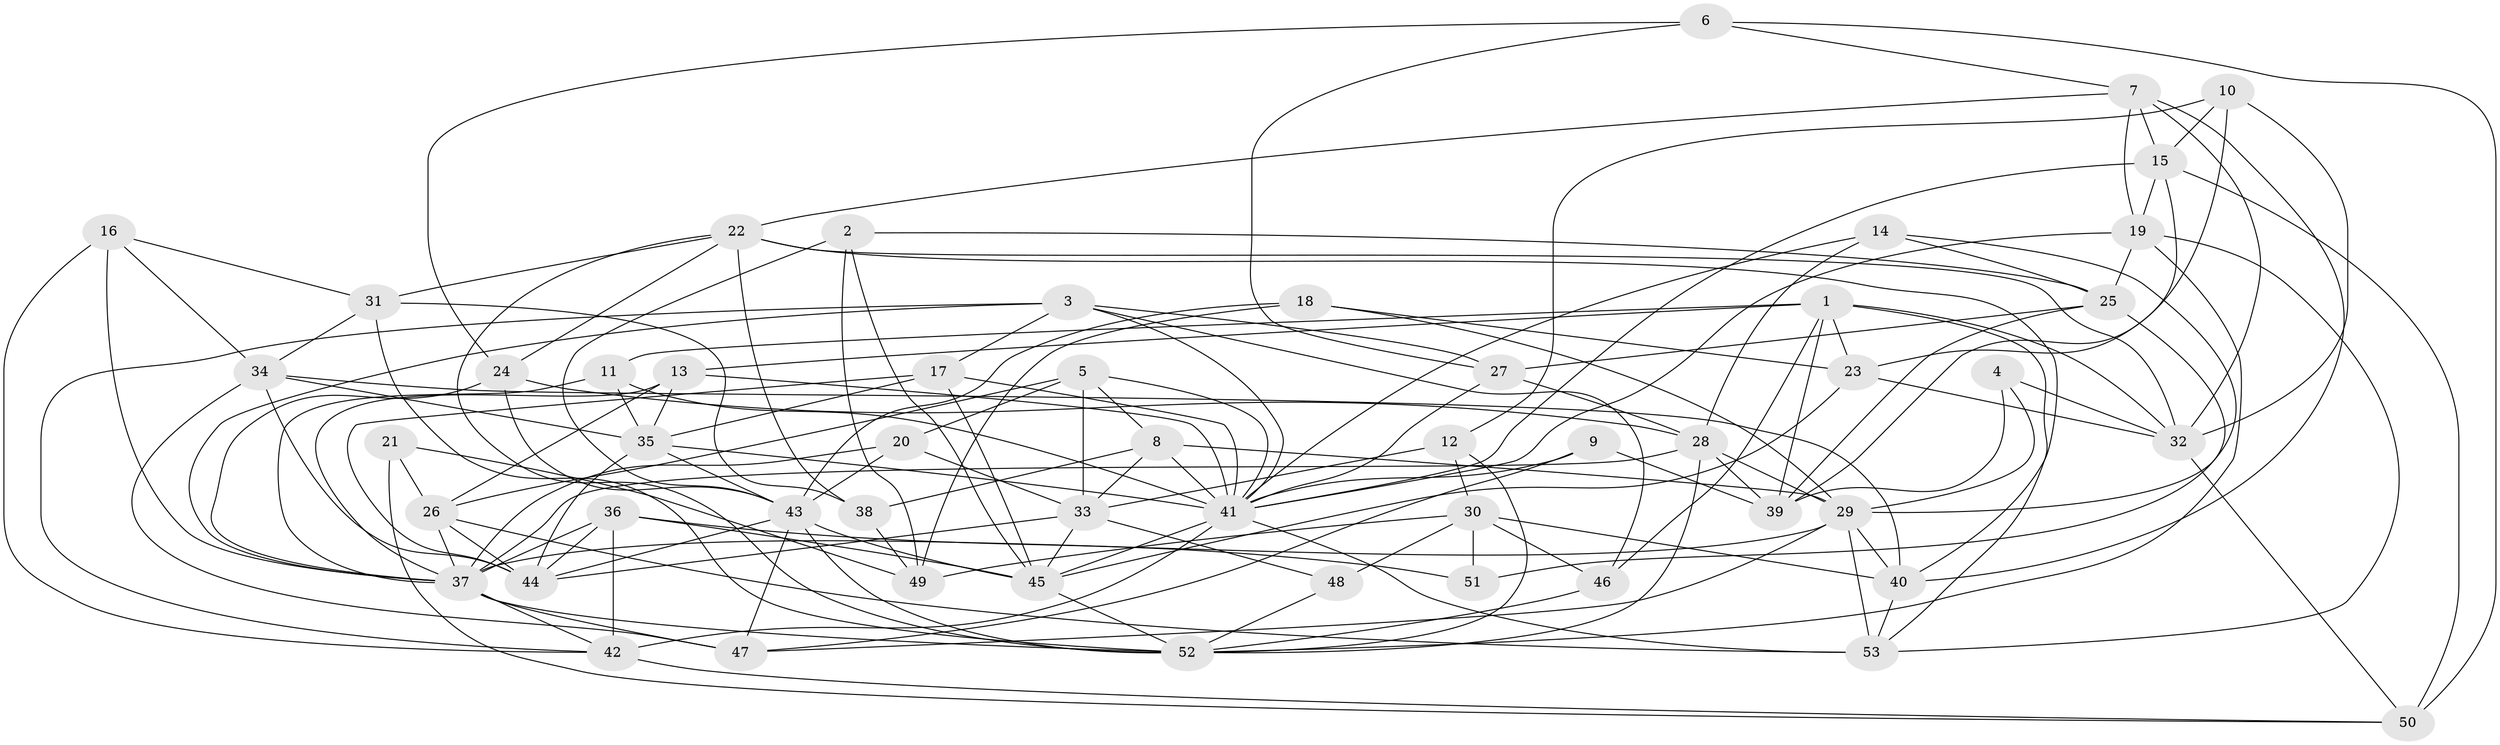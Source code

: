// original degree distribution, {4: 0.3523809523809524, 6: 0.08571428571428572, 3: 0.22857142857142856, 5: 0.1523809523809524, 7: 0.02857142857142857, 2: 0.13333333333333333, 8: 0.009523809523809525, 9: 0.009523809523809525}
// Generated by graph-tools (version 1.1) at 2025/50/03/09/25 03:50:09]
// undirected, 53 vertices, 152 edges
graph export_dot {
graph [start="1"]
  node [color=gray90,style=filled];
  1;
  2;
  3;
  4;
  5;
  6;
  7;
  8;
  9;
  10;
  11;
  12;
  13;
  14;
  15;
  16;
  17;
  18;
  19;
  20;
  21;
  22;
  23;
  24;
  25;
  26;
  27;
  28;
  29;
  30;
  31;
  32;
  33;
  34;
  35;
  36;
  37;
  38;
  39;
  40;
  41;
  42;
  43;
  44;
  45;
  46;
  47;
  48;
  49;
  50;
  51;
  52;
  53;
  1 -- 11 [weight=1.0];
  1 -- 13 [weight=1.0];
  1 -- 23 [weight=1.0];
  1 -- 32 [weight=2.0];
  1 -- 39 [weight=1.0];
  1 -- 46 [weight=1.0];
  1 -- 53 [weight=1.0];
  2 -- 25 [weight=1.0];
  2 -- 43 [weight=1.0];
  2 -- 45 [weight=1.0];
  2 -- 49 [weight=1.0];
  3 -- 17 [weight=1.0];
  3 -- 27 [weight=1.0];
  3 -- 37 [weight=1.0];
  3 -- 41 [weight=1.0];
  3 -- 42 [weight=1.0];
  3 -- 46 [weight=1.0];
  4 -- 29 [weight=1.0];
  4 -- 32 [weight=1.0];
  4 -- 39 [weight=1.0];
  5 -- 8 [weight=1.0];
  5 -- 20 [weight=1.0];
  5 -- 26 [weight=1.0];
  5 -- 33 [weight=1.0];
  5 -- 41 [weight=1.0];
  6 -- 7 [weight=1.0];
  6 -- 24 [weight=1.0];
  6 -- 27 [weight=1.0];
  6 -- 50 [weight=1.0];
  7 -- 15 [weight=1.0];
  7 -- 19 [weight=1.0];
  7 -- 22 [weight=1.0];
  7 -- 32 [weight=1.0];
  7 -- 40 [weight=1.0];
  8 -- 29 [weight=1.0];
  8 -- 33 [weight=1.0];
  8 -- 38 [weight=1.0];
  8 -- 41 [weight=2.0];
  9 -- 39 [weight=1.0];
  9 -- 41 [weight=1.0];
  9 -- 47 [weight=1.0];
  10 -- 12 [weight=1.0];
  10 -- 15 [weight=1.0];
  10 -- 23 [weight=1.0];
  10 -- 32 [weight=1.0];
  11 -- 35 [weight=1.0];
  11 -- 37 [weight=1.0];
  11 -- 41 [weight=1.0];
  12 -- 30 [weight=1.0];
  12 -- 33 [weight=1.0];
  12 -- 52 [weight=1.0];
  13 -- 26 [weight=1.0];
  13 -- 35 [weight=1.0];
  13 -- 37 [weight=1.0];
  13 -- 41 [weight=1.0];
  14 -- 25 [weight=1.0];
  14 -- 28 [weight=1.0];
  14 -- 29 [weight=1.0];
  14 -- 41 [weight=1.0];
  15 -- 19 [weight=1.0];
  15 -- 39 [weight=1.0];
  15 -- 41 [weight=1.0];
  15 -- 50 [weight=1.0];
  16 -- 31 [weight=1.0];
  16 -- 34 [weight=1.0];
  16 -- 37 [weight=1.0];
  16 -- 42 [weight=1.0];
  17 -- 35 [weight=1.0];
  17 -- 41 [weight=1.0];
  17 -- 44 [weight=1.0];
  17 -- 45 [weight=1.0];
  18 -- 23 [weight=1.0];
  18 -- 29 [weight=1.0];
  18 -- 43 [weight=1.0];
  18 -- 49 [weight=1.0];
  19 -- 25 [weight=1.0];
  19 -- 41 [weight=1.0];
  19 -- 52 [weight=1.0];
  19 -- 53 [weight=1.0];
  20 -- 33 [weight=1.0];
  20 -- 37 [weight=1.0];
  20 -- 43 [weight=1.0];
  21 -- 26 [weight=1.0];
  21 -- 49 [weight=1.0];
  21 -- 50 [weight=1.0];
  22 -- 24 [weight=1.0];
  22 -- 31 [weight=1.0];
  22 -- 32 [weight=1.0];
  22 -- 38 [weight=1.0];
  22 -- 40 [weight=1.0];
  22 -- 52 [weight=1.0];
  23 -- 32 [weight=1.0];
  23 -- 45 [weight=1.0];
  24 -- 28 [weight=1.0];
  24 -- 37 [weight=1.0];
  24 -- 43 [weight=1.0];
  25 -- 27 [weight=1.0];
  25 -- 39 [weight=1.0];
  25 -- 51 [weight=1.0];
  26 -- 37 [weight=1.0];
  26 -- 44 [weight=1.0];
  26 -- 53 [weight=1.0];
  27 -- 28 [weight=1.0];
  27 -- 41 [weight=1.0];
  28 -- 29 [weight=1.0];
  28 -- 37 [weight=1.0];
  28 -- 39 [weight=1.0];
  28 -- 52 [weight=1.0];
  29 -- 37 [weight=1.0];
  29 -- 40 [weight=1.0];
  29 -- 47 [weight=1.0];
  29 -- 53 [weight=1.0];
  30 -- 40 [weight=1.0];
  30 -- 46 [weight=1.0];
  30 -- 48 [weight=1.0];
  30 -- 49 [weight=1.0];
  30 -- 51 [weight=1.0];
  31 -- 34 [weight=1.0];
  31 -- 38 [weight=1.0];
  31 -- 52 [weight=1.0];
  32 -- 50 [weight=1.0];
  33 -- 44 [weight=1.0];
  33 -- 45 [weight=1.0];
  33 -- 48 [weight=1.0];
  34 -- 35 [weight=1.0];
  34 -- 40 [weight=1.0];
  34 -- 44 [weight=1.0];
  34 -- 47 [weight=1.0];
  35 -- 41 [weight=1.0];
  35 -- 43 [weight=1.0];
  35 -- 44 [weight=1.0];
  36 -- 37 [weight=1.0];
  36 -- 42 [weight=1.0];
  36 -- 44 [weight=1.0];
  36 -- 45 [weight=1.0];
  36 -- 51 [weight=1.0];
  37 -- 42 [weight=1.0];
  37 -- 47 [weight=1.0];
  37 -- 52 [weight=1.0];
  38 -- 49 [weight=1.0];
  40 -- 53 [weight=1.0];
  41 -- 42 [weight=2.0];
  41 -- 45 [weight=1.0];
  41 -- 53 [weight=1.0];
  42 -- 50 [weight=1.0];
  43 -- 44 [weight=1.0];
  43 -- 45 [weight=1.0];
  43 -- 47 [weight=1.0];
  43 -- 52 [weight=1.0];
  45 -- 52 [weight=1.0];
  46 -- 52 [weight=1.0];
  48 -- 52 [weight=1.0];
}
